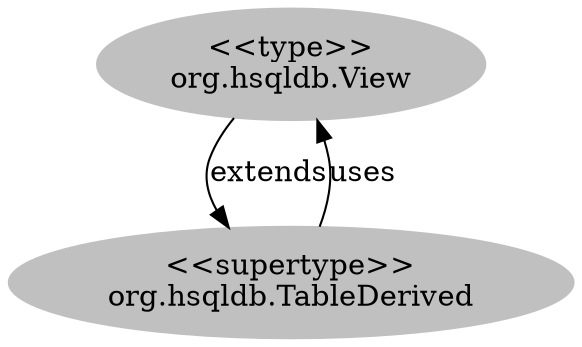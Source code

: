 digraph stk {
	org_hsqldb_View [label="<<type>>
org.hsqldb.View",style=filled,color="grey"];
	org_hsqldb_TableDerived [label="<<supertype>>
org.hsqldb.TableDerived",style=filled,color="grey"];
	org_hsqldb_View -> org_hsqldb_TableDerived [label=extends];
	org_hsqldb_TableDerived -> org_hsqldb_View [label=uses];
}
